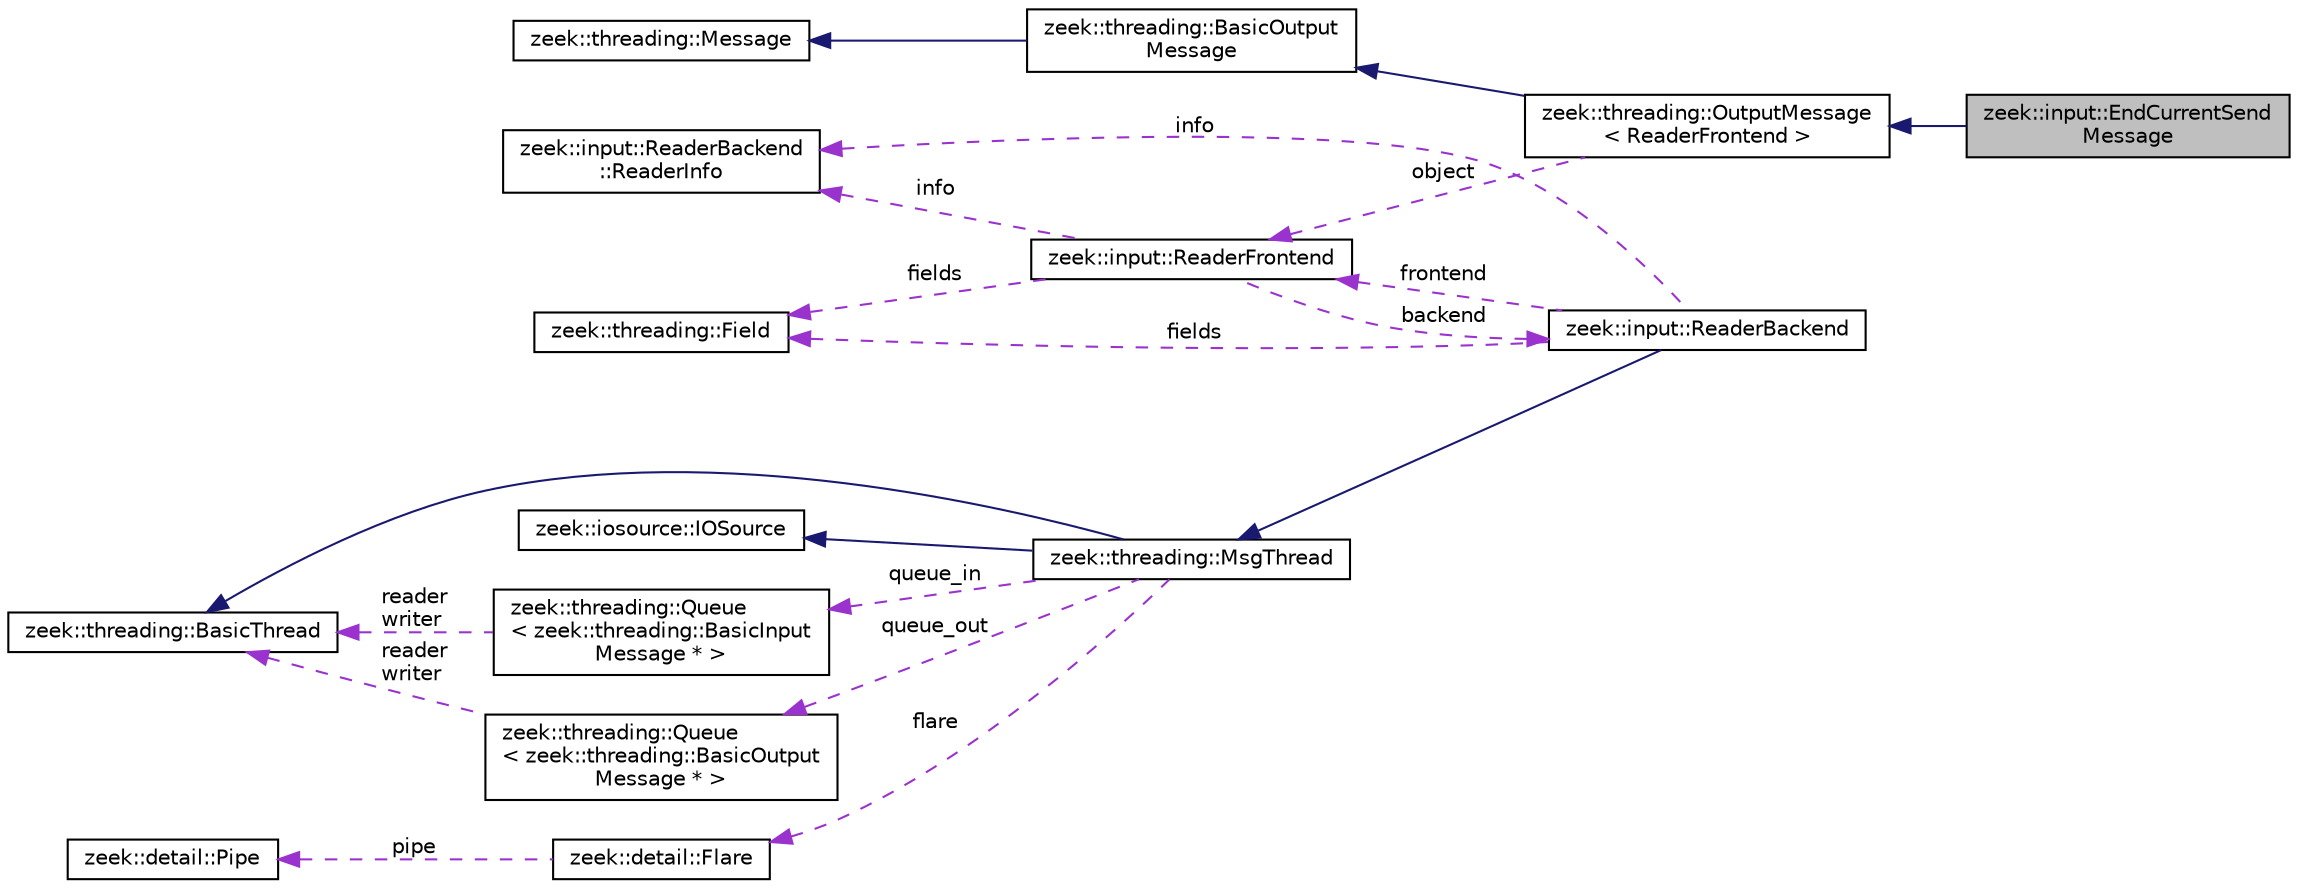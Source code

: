 digraph "zeek::input::EndCurrentSendMessage"
{
 // LATEX_PDF_SIZE
  edge [fontname="Helvetica",fontsize="10",labelfontname="Helvetica",labelfontsize="10"];
  node [fontname="Helvetica",fontsize="10",shape=record];
  rankdir="LR";
  Node1 [label="zeek::input::EndCurrentSend\lMessage",height=0.2,width=0.4,color="black", fillcolor="grey75", style="filled", fontcolor="black",tooltip=" "];
  Node2 -> Node1 [dir="back",color="midnightblue",fontsize="10",style="solid",fontname="Helvetica"];
  Node2 [label="zeek::threading::OutputMessage\l\< ReaderFrontend \>",height=0.2,width=0.4,color="black", fillcolor="white", style="filled",URL="$dd/d41/classzeek_1_1threading_1_1OutputMessage.html",tooltip=" "];
  Node3 -> Node2 [dir="back",color="midnightblue",fontsize="10",style="solid",fontname="Helvetica"];
  Node3 [label="zeek::threading::BasicOutput\lMessage",height=0.2,width=0.4,color="black", fillcolor="white", style="filled",URL="$d6/df9/classzeek_1_1threading_1_1BasicOutputMessage.html",tooltip=" "];
  Node4 -> Node3 [dir="back",color="midnightblue",fontsize="10",style="solid",fontname="Helvetica"];
  Node4 [label="zeek::threading::Message",height=0.2,width=0.4,color="black", fillcolor="white", style="filled",URL="$d8/dbb/classzeek_1_1threading_1_1Message.html",tooltip=" "];
  Node5 -> Node2 [dir="back",color="darkorchid3",fontsize="10",style="dashed",label=" object" ,fontname="Helvetica"];
  Node5 [label="zeek::input::ReaderFrontend",height=0.2,width=0.4,color="black", fillcolor="white", style="filled",URL="$d5/d34/classzeek_1_1input_1_1ReaderFrontend.html",tooltip=" "];
  Node6 -> Node5 [dir="back",color="darkorchid3",fontsize="10",style="dashed",label=" backend" ,fontname="Helvetica"];
  Node6 [label="zeek::input::ReaderBackend",height=0.2,width=0.4,color="black", fillcolor="white", style="filled",URL="$dc/d1d/classzeek_1_1input_1_1ReaderBackend.html",tooltip=" "];
  Node7 -> Node6 [dir="back",color="midnightblue",fontsize="10",style="solid",fontname="Helvetica"];
  Node7 [label="zeek::threading::MsgThread",height=0.2,width=0.4,color="black", fillcolor="white", style="filled",URL="$d8/d7d/classzeek_1_1threading_1_1MsgThread.html",tooltip=" "];
  Node8 -> Node7 [dir="back",color="midnightblue",fontsize="10",style="solid",fontname="Helvetica"];
  Node8 [label="zeek::threading::BasicThread",height=0.2,width=0.4,color="black", fillcolor="white", style="filled",URL="$d3/dd9/classzeek_1_1threading_1_1BasicThread.html",tooltip=" "];
  Node9 -> Node7 [dir="back",color="midnightblue",fontsize="10",style="solid",fontname="Helvetica"];
  Node9 [label="zeek::iosource::IOSource",height=0.2,width=0.4,color="black", fillcolor="white", style="filled",URL="$da/dea/classzeek_1_1iosource_1_1IOSource.html",tooltip=" "];
  Node10 -> Node7 [dir="back",color="darkorchid3",fontsize="10",style="dashed",label=" queue_in" ,fontname="Helvetica"];
  Node10 [label="zeek::threading::Queue\l\< zeek::threading::BasicInput\lMessage * \>",height=0.2,width=0.4,color="black", fillcolor="white", style="filled",URL="$dd/dd1/classzeek_1_1threading_1_1Queue.html",tooltip=" "];
  Node8 -> Node10 [dir="back",color="darkorchid3",fontsize="10",style="dashed",label=" reader\nwriter" ,fontname="Helvetica"];
  Node11 -> Node7 [dir="back",color="darkorchid3",fontsize="10",style="dashed",label=" queue_out" ,fontname="Helvetica"];
  Node11 [label="zeek::threading::Queue\l\< zeek::threading::BasicOutput\lMessage * \>",height=0.2,width=0.4,color="black", fillcolor="white", style="filled",URL="$dd/dd1/classzeek_1_1threading_1_1Queue.html",tooltip=" "];
  Node8 -> Node11 [dir="back",color="darkorchid3",fontsize="10",style="dashed",label=" reader\nwriter" ,fontname="Helvetica"];
  Node12 -> Node7 [dir="back",color="darkorchid3",fontsize="10",style="dashed",label=" flare" ,fontname="Helvetica"];
  Node12 [label="zeek::detail::Flare",height=0.2,width=0.4,color="black", fillcolor="white", style="filled",URL="$d5/dce/classzeek_1_1detail_1_1Flare.html",tooltip=" "];
  Node13 -> Node12 [dir="back",color="darkorchid3",fontsize="10",style="dashed",label=" pipe" ,fontname="Helvetica"];
  Node13 [label="zeek::detail::Pipe",height=0.2,width=0.4,color="black", fillcolor="white", style="filled",URL="$de/dd5/classzeek_1_1detail_1_1Pipe.html",tooltip=" "];
  Node5 -> Node6 [dir="back",color="darkorchid3",fontsize="10",style="dashed",label=" frontend" ,fontname="Helvetica"];
  Node14 -> Node6 [dir="back",color="darkorchid3",fontsize="10",style="dashed",label=" info" ,fontname="Helvetica"];
  Node14 [label="zeek::input::ReaderBackend\l::ReaderInfo",height=0.2,width=0.4,color="black", fillcolor="white", style="filled",URL="$d9/d94/structzeek_1_1input_1_1ReaderBackend_1_1ReaderInfo.html",tooltip=" "];
  Node15 -> Node6 [dir="back",color="darkorchid3",fontsize="10",style="dashed",label=" fields" ,fontname="Helvetica"];
  Node15 [label="zeek::threading::Field",height=0.2,width=0.4,color="black", fillcolor="white", style="filled",URL="$d8/d69/structzeek_1_1threading_1_1Field.html",tooltip=" "];
  Node14 -> Node5 [dir="back",color="darkorchid3",fontsize="10",style="dashed",label=" info" ,fontname="Helvetica"];
  Node15 -> Node5 [dir="back",color="darkorchid3",fontsize="10",style="dashed",label=" fields" ,fontname="Helvetica"];
}
